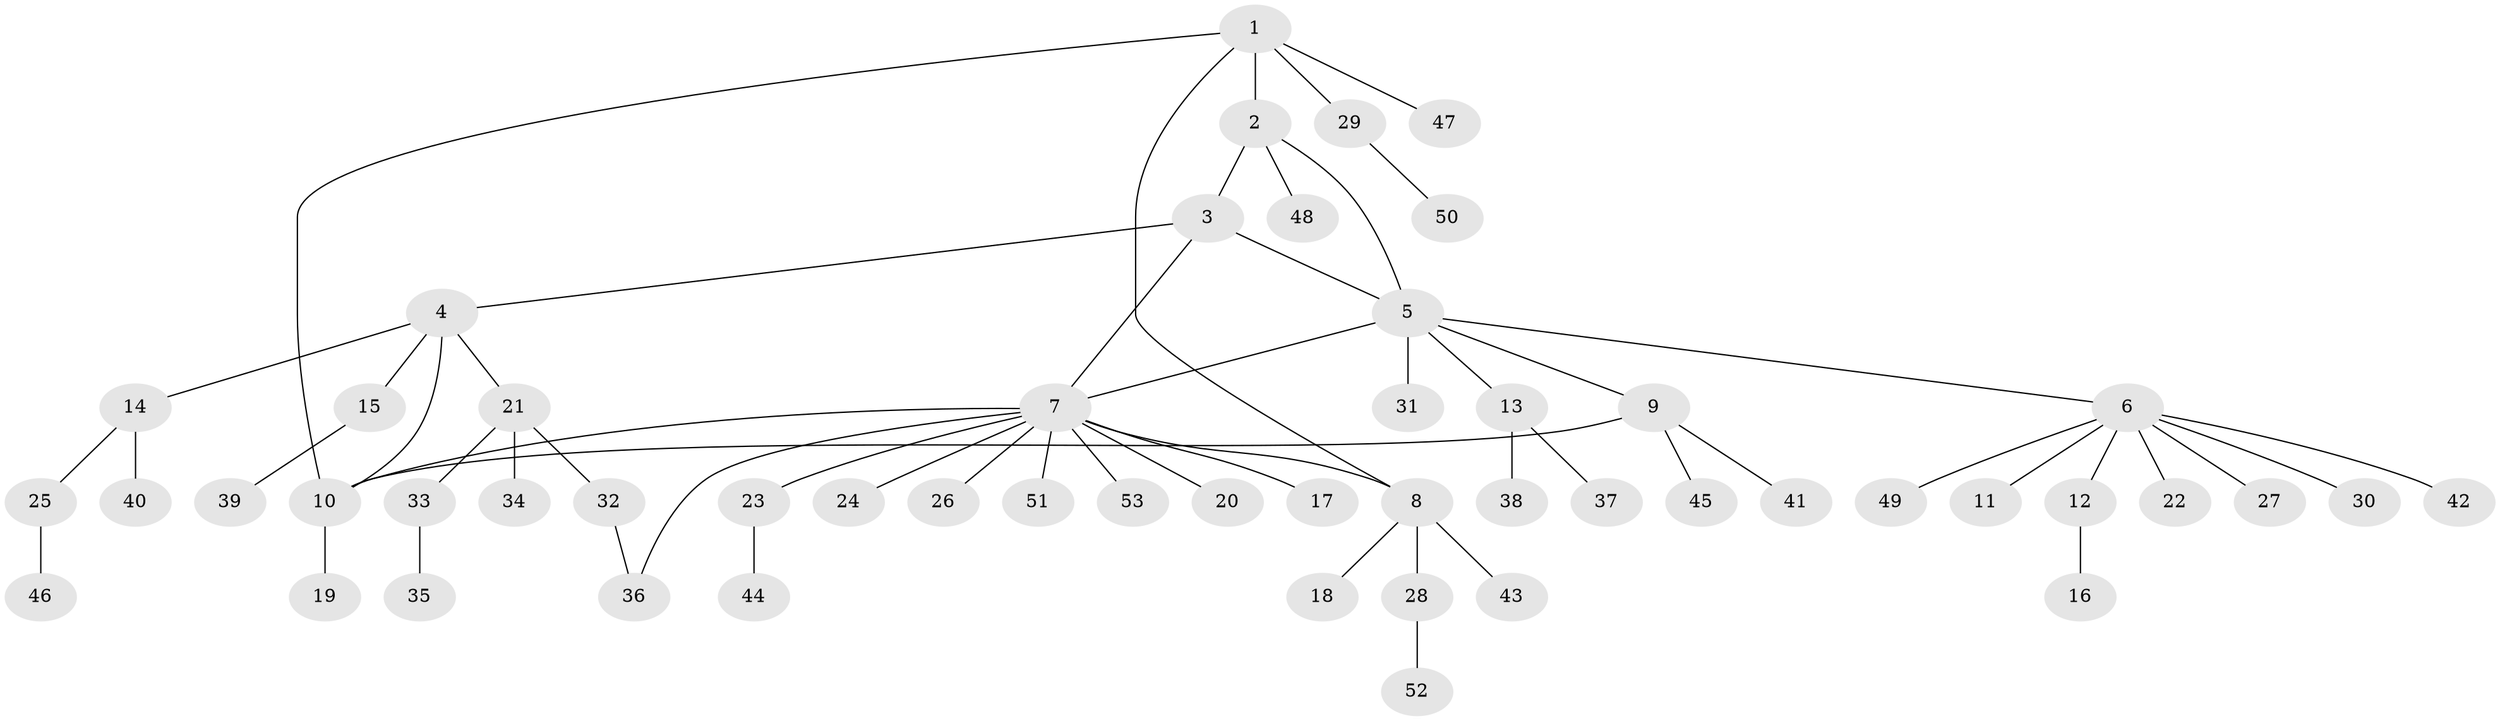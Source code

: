 // Generated by graph-tools (version 1.1) at 2025/50/03/09/25 03:50:32]
// undirected, 53 vertices, 59 edges
graph export_dot {
graph [start="1"]
  node [color=gray90,style=filled];
  1;
  2;
  3;
  4;
  5;
  6;
  7;
  8;
  9;
  10;
  11;
  12;
  13;
  14;
  15;
  16;
  17;
  18;
  19;
  20;
  21;
  22;
  23;
  24;
  25;
  26;
  27;
  28;
  29;
  30;
  31;
  32;
  33;
  34;
  35;
  36;
  37;
  38;
  39;
  40;
  41;
  42;
  43;
  44;
  45;
  46;
  47;
  48;
  49;
  50;
  51;
  52;
  53;
  1 -- 2;
  1 -- 8;
  1 -- 10;
  1 -- 29;
  1 -- 47;
  2 -- 3;
  2 -- 5;
  2 -- 48;
  3 -- 4;
  3 -- 5;
  3 -- 7;
  4 -- 10;
  4 -- 14;
  4 -- 15;
  4 -- 21;
  5 -- 6;
  5 -- 7;
  5 -- 9;
  5 -- 13;
  5 -- 31;
  6 -- 11;
  6 -- 12;
  6 -- 22;
  6 -- 27;
  6 -- 30;
  6 -- 42;
  6 -- 49;
  7 -- 8;
  7 -- 10;
  7 -- 17;
  7 -- 20;
  7 -- 23;
  7 -- 24;
  7 -- 26;
  7 -- 36;
  7 -- 51;
  7 -- 53;
  8 -- 18;
  8 -- 28;
  8 -- 43;
  9 -- 10;
  9 -- 41;
  9 -- 45;
  10 -- 19;
  12 -- 16;
  13 -- 37;
  13 -- 38;
  14 -- 25;
  14 -- 40;
  15 -- 39;
  21 -- 32;
  21 -- 33;
  21 -- 34;
  23 -- 44;
  25 -- 46;
  28 -- 52;
  29 -- 50;
  32 -- 36;
  33 -- 35;
}

